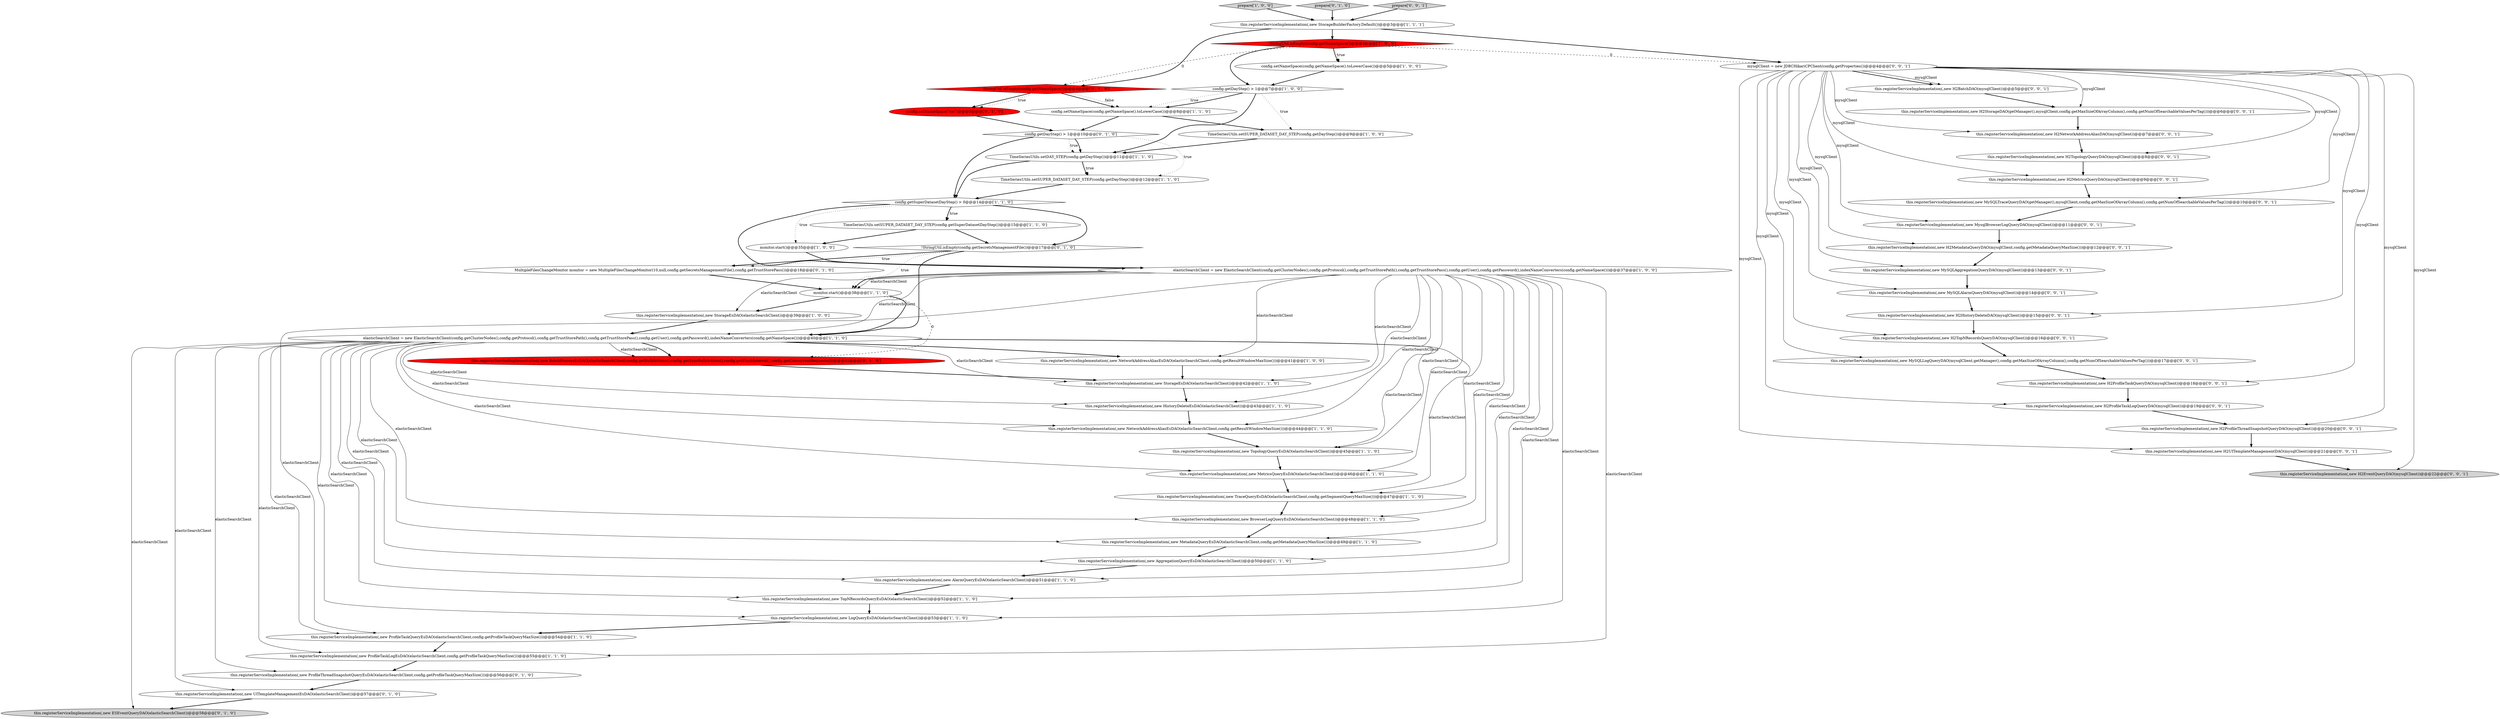 digraph {
11 [style = filled, label = "this.registerServiceImplementation(,new NetworkAddressAliasEsDAO(elasticSearchClient,config.getResultWindowMaxSize()))@@@44@@@['1', '1', '0']", fillcolor = white, shape = ellipse image = "AAA0AAABBB1BBB"];
39 [style = filled, label = "this.registerServiceImplementation(,new BatchProcessEsDAO(elasticSearchClient,config.getBulkActions(),config.getSyncBulkActions(),config.getFlushInterval(),config.getConcurrentRequests()))@@@41@@@['0', '1', '0']", fillcolor = red, shape = ellipse image = "AAA1AAABBB2BBB"];
9 [style = filled, label = "this.registerServiceImplementation(,new MetricsQueryEsDAO(elasticSearchClient))@@@46@@@['1', '1', '0']", fillcolor = white, shape = ellipse image = "AAA0AAABBB1BBB"];
8 [style = filled, label = "config.getDayStep() > 1@@@7@@@['1', '0', '0']", fillcolor = white, shape = diamond image = "AAA0AAABBB1BBB"];
30 [style = filled, label = "config.getSuperDatasetDayStep() > 0@@@14@@@['1', '1', '0']", fillcolor = white, shape = diamond image = "AAA0AAABBB1BBB"];
26 [style = filled, label = "TimeSeriesUtils.setSUPER_DATASET_DAY_STEP(config.getSuperDatasetDayStep())@@@15@@@['1', '1', '0']", fillcolor = white, shape = ellipse image = "AAA0AAABBB1BBB"];
44 [style = filled, label = "this.registerServiceImplementation(,new H2BatchDAO(mysqlClient))@@@5@@@['0', '0', '1']", fillcolor = white, shape = ellipse image = "AAA0AAABBB3BBB"];
18 [style = filled, label = "elasticSearchClient = new ElasticSearchClient(config.getClusterNodes(),config.getProtocol(),config.getTrustStorePath(),config.getTrustStorePass(),config.getUser(),config.getPassword(),indexNameConverters(config.getNameSpace()))@@@40@@@['1', '1', '0']", fillcolor = white, shape = ellipse image = "AAA0AAABBB1BBB"];
31 [style = filled, label = "config.getDayStep() > 1@@@10@@@['0', '1', '0']", fillcolor = white, shape = diamond image = "AAA0AAABBB2BBB"];
10 [style = filled, label = "this.registerServiceImplementation(,new AggregationQueryEsDAO(elasticSearchClient))@@@50@@@['1', '1', '0']", fillcolor = white, shape = ellipse image = "AAA0AAABBB1BBB"];
34 [style = filled, label = "StringUtil.isEmpty(config.getNameSpace())@@@4@@@['0', '1', '0']", fillcolor = red, shape = diamond image = "AAA1AAABBB2BBB"];
38 [style = filled, label = "this.registerServiceImplementation(,new ProfileThreadSnapshotQueryEsDAO(elasticSearchClient,config.getProfileTaskQueryMaxSize()))@@@56@@@['0', '1', '0']", fillcolor = white, shape = ellipse image = "AAA0AAABBB2BBB"];
42 [style = filled, label = "this.registerServiceImplementation(,new H2NetworkAddressAliasDAO(mysqlClient))@@@7@@@['0', '0', '1']", fillcolor = white, shape = ellipse image = "AAA0AAABBB3BBB"];
52 [style = filled, label = "this.registerServiceImplementation(,new MySQLLogQueryDAO(mysqlClient,getManager(),config.getMaxSizeOfArrayColumn(),config.getNumOfSearchableValuesPerTag()))@@@17@@@['0', '0', '1']", fillcolor = white, shape = ellipse image = "AAA0AAABBB3BBB"];
57 [style = filled, label = "this.registerServiceImplementation(,new H2UITemplateManagementDAO(mysqlClient))@@@21@@@['0', '0', '1']", fillcolor = white, shape = ellipse image = "AAA0AAABBB3BBB"];
2 [style = filled, label = "this.registerServiceImplementation(,new AlarmQueryEsDAO(elasticSearchClient))@@@51@@@['1', '1', '0']", fillcolor = white, shape = ellipse image = "AAA0AAABBB1BBB"];
45 [style = filled, label = "this.registerServiceImplementation(,new H2MetricsQueryDAO(mysqlClient))@@@9@@@['0', '0', '1']", fillcolor = white, shape = ellipse image = "AAA0AAABBB3BBB"];
36 [style = filled, label = "config.setNameSpace(\"sw\")@@@5@@@['0', '1', '0']", fillcolor = red, shape = ellipse image = "AAA1AAABBB2BBB"];
55 [style = filled, label = "this.registerServiceImplementation(,new H2ProfileTaskLogQueryDAO(mysqlClient))@@@19@@@['0', '0', '1']", fillcolor = white, shape = ellipse image = "AAA0AAABBB3BBB"];
19 [style = filled, label = "this.registerServiceImplementation(,new StorageEsDAO(elasticSearchClient))@@@39@@@['1', '0', '0']", fillcolor = white, shape = ellipse image = "AAA0AAABBB1BBB"];
28 [style = filled, label = "this.registerServiceImplementation(,new BrowserLogQueryEsDAO(elasticSearchClient))@@@48@@@['1', '1', '0']", fillcolor = white, shape = ellipse image = "AAA0AAABBB1BBB"];
33 [style = filled, label = "this.registerServiceImplementation(,new ESEventQueryDAO(elasticSearchClient))@@@58@@@['0', '1', '0']", fillcolor = lightgray, shape = ellipse image = "AAA0AAABBB2BBB"];
37 [style = filled, label = "MultipleFilesChangeMonitor monitor = new MultipleFilesChangeMonitor(10,null,config.getSecretsManagementFile(),config.getTrustStorePass())@@@18@@@['0', '1', '0']", fillcolor = white, shape = ellipse image = "AAA0AAABBB2BBB"];
46 [style = filled, label = "this.registerServiceImplementation(,new MySQLAlarmQueryDAO(mysqlClient))@@@14@@@['0', '0', '1']", fillcolor = white, shape = ellipse image = "AAA0AAABBB3BBB"];
4 [style = filled, label = "this.registerServiceImplementation(,new ProfileTaskQueryEsDAO(elasticSearchClient,config.getProfileTaskQueryMaxSize()))@@@54@@@['1', '1', '0']", fillcolor = white, shape = ellipse image = "AAA0AAABBB1BBB"];
12 [style = filled, label = "this.registerServiceImplementation(,new MetadataQueryEsDAO(elasticSearchClient,config.getMetadataQueryMaxSize()))@@@49@@@['1', '1', '0']", fillcolor = white, shape = ellipse image = "AAA0AAABBB1BBB"];
53 [style = filled, label = "mysqlClient = new JDBCHikariCPClient(config.getProperties())@@@4@@@['0', '0', '1']", fillcolor = white, shape = ellipse image = "AAA0AAABBB3BBB"];
6 [style = filled, label = "TimeSeriesUtils.setSUPER_DATASET_DAY_STEP(config.getDayStep())@@@9@@@['1', '0', '0']", fillcolor = white, shape = ellipse image = "AAA0AAABBB1BBB"];
54 [style = filled, label = "this.registerServiceImplementation(,new MySQLTraceQueryDAO(getManager(),mysqlClient,config.getMaxSizeOfArrayColumn(),config.getNumOfSearchableValuesPerTag()))@@@10@@@['0', '0', '1']", fillcolor = white, shape = ellipse image = "AAA0AAABBB3BBB"];
41 [style = filled, label = "this.registerServiceImplementation(,new H2StorageDAO(getManager(),mysqlClient,config.getMaxSizeOfArrayColumn(),config.getNumOfSearchableValuesPerTag()))@@@6@@@['0', '0', '1']", fillcolor = white, shape = ellipse image = "AAA0AAABBB3BBB"];
20 [style = filled, label = "this.registerServiceImplementation(,new HistoryDeleteEsDAO(elasticSearchClient))@@@43@@@['1', '1', '0']", fillcolor = white, shape = ellipse image = "AAA0AAABBB1BBB"];
1 [style = filled, label = "this.registerServiceImplementation(,new NetworkAddressAliasEsDAO(elasticSearchClient,config.getResultWindowMaxSize()))@@@41@@@['1', '0', '0']", fillcolor = white, shape = ellipse image = "AAA0AAABBB1BBB"];
43 [style = filled, label = "this.registerServiceImplementation(,new H2TopologyQueryDAO(mysqlClient))@@@8@@@['0', '0', '1']", fillcolor = white, shape = ellipse image = "AAA0AAABBB3BBB"];
14 [style = filled, label = "this.registerServiceImplementation(,new TopNRecordsQueryEsDAO(elasticSearchClient))@@@52@@@['1', '1', '0']", fillcolor = white, shape = ellipse image = "AAA0AAABBB1BBB"];
21 [style = filled, label = "prepare['1', '0', '0']", fillcolor = lightgray, shape = diamond image = "AAA0AAABBB1BBB"];
23 [style = filled, label = "this.registerServiceImplementation(,new TopologyQueryEsDAO(elasticSearchClient))@@@45@@@['1', '1', '0']", fillcolor = white, shape = ellipse image = "AAA0AAABBB1BBB"];
3 [style = filled, label = "this.registerServiceImplementation(,new TraceQueryEsDAO(elasticSearchClient,config.getSegmentQueryMaxSize()))@@@47@@@['1', '1', '0']", fillcolor = white, shape = ellipse image = "AAA0AAABBB1BBB"];
0 [style = filled, label = "!StringUtil.isEmpty(config.getNameSpace())@@@4@@@['1', '0', '0']", fillcolor = red, shape = diamond image = "AAA1AAABBB1BBB"];
13 [style = filled, label = "config.setNameSpace(config.getNameSpace().toLowerCase())@@@8@@@['1', '1', '0']", fillcolor = white, shape = ellipse image = "AAA0AAABBB1BBB"];
15 [style = filled, label = "this.registerServiceImplementation(,new ProfileTaskLogEsDAO(elasticSearchClient,config.getProfileTaskQueryMaxSize()))@@@55@@@['1', '1', '0']", fillcolor = white, shape = ellipse image = "AAA0AAABBB1BBB"];
27 [style = filled, label = "TimeSeriesUtils.setDAY_STEP(config.getDayStep())@@@11@@@['1', '1', '0']", fillcolor = white, shape = ellipse image = "AAA0AAABBB1BBB"];
32 [style = filled, label = "prepare['0', '1', '0']", fillcolor = lightgray, shape = diamond image = "AAA0AAABBB2BBB"];
60 [style = filled, label = "this.registerServiceImplementation(,new H2ProfileTaskQueryDAO(mysqlClient))@@@18@@@['0', '0', '1']", fillcolor = white, shape = ellipse image = "AAA0AAABBB3BBB"];
49 [style = filled, label = "prepare['0', '0', '1']", fillcolor = lightgray, shape = diamond image = "AAA0AAABBB3BBB"];
51 [style = filled, label = "this.registerServiceImplementation(,new H2EventQueryDAO(mysqlClient))@@@22@@@['0', '0', '1']", fillcolor = lightgray, shape = ellipse image = "AAA0AAABBB3BBB"];
5 [style = filled, label = "this.registerServiceImplementation(,new StorageEsDAO(elasticSearchClient))@@@42@@@['1', '1', '0']", fillcolor = white, shape = ellipse image = "AAA0AAABBB1BBB"];
47 [style = filled, label = "this.registerServiceImplementation(,new H2HistoryDeleteDAO(mysqlClient))@@@15@@@['0', '0', '1']", fillcolor = white, shape = ellipse image = "AAA0AAABBB3BBB"];
16 [style = filled, label = "this.registerServiceImplementation(,new StorageBuilderFactory.Default())@@@3@@@['1', '1', '1']", fillcolor = white, shape = ellipse image = "AAA0AAABBB1BBB"];
50 [style = filled, label = "this.registerServiceImplementation(,new H2MetadataQueryDAO(mysqlClient,config.getMetadataQueryMaxSize()))@@@12@@@['0', '0', '1']", fillcolor = white, shape = ellipse image = "AAA0AAABBB3BBB"];
56 [style = filled, label = "this.registerServiceImplementation(,new MySQLAggregationQueryDAO(mysqlClient))@@@13@@@['0', '0', '1']", fillcolor = white, shape = ellipse image = "AAA0AAABBB3BBB"];
25 [style = filled, label = "elasticSearchClient = new ElasticSearchClient(config.getClusterNodes(),config.getProtocol(),config.getTrustStorePath(),config.getTrustStorePass(),config.getUser(),config.getPassword(),indexNameConverters(config.getNameSpace()))@@@37@@@['1', '0', '0']", fillcolor = white, shape = ellipse image = "AAA0AAABBB1BBB"];
22 [style = filled, label = "monitor.start()@@@38@@@['1', '1', '0']", fillcolor = white, shape = ellipse image = "AAA0AAABBB1BBB"];
48 [style = filled, label = "this.registerServiceImplementation(,new H2ProfileThreadSnapshotQueryDAO(mysqlClient))@@@20@@@['0', '0', '1']", fillcolor = white, shape = ellipse image = "AAA0AAABBB3BBB"];
17 [style = filled, label = "TimeSeriesUtils.setSUPER_DATASET_DAY_STEP(config.getDayStep())@@@12@@@['1', '1', '0']", fillcolor = white, shape = ellipse image = "AAA0AAABBB1BBB"];
59 [style = filled, label = "this.registerServiceImplementation(,new H2TopNRecordsQueryDAO(mysqlClient))@@@16@@@['0', '0', '1']", fillcolor = white, shape = ellipse image = "AAA0AAABBB3BBB"];
35 [style = filled, label = "!StringUtil.isEmpty(config.getSecretsManagementFile())@@@17@@@['0', '1', '0']", fillcolor = white, shape = diamond image = "AAA0AAABBB2BBB"];
58 [style = filled, label = "this.registerServiceImplementation(,new MysqlBrowserLogQueryDAO(mysqlClient))@@@11@@@['0', '0', '1']", fillcolor = white, shape = ellipse image = "AAA0AAABBB3BBB"];
29 [style = filled, label = "config.setNameSpace(config.getNameSpace().toLowerCase())@@@5@@@['1', '0', '0']", fillcolor = white, shape = ellipse image = "AAA0AAABBB1BBB"];
40 [style = filled, label = "this.registerServiceImplementation(,new UITemplateManagementEsDAO(elasticSearchClient))@@@57@@@['0', '1', '0']", fillcolor = white, shape = ellipse image = "AAA0AAABBB2BBB"];
24 [style = filled, label = "this.registerServiceImplementation(,new LogQueryEsDAO(elasticSearchClient))@@@53@@@['1', '1', '0']", fillcolor = white, shape = ellipse image = "AAA0AAABBB1BBB"];
7 [style = filled, label = "monitor.start()@@@35@@@['1', '0', '0']", fillcolor = white, shape = ellipse image = "AAA0AAABBB1BBB"];
1->5 [style = bold, label=""];
14->24 [style = bold, label=""];
58->50 [style = bold, label=""];
16->0 [style = bold, label=""];
53->46 [style = solid, label="mysqlClient"];
49->16 [style = bold, label=""];
25->22 [style = bold, label=""];
5->20 [style = bold, label=""];
4->15 [style = bold, label=""];
53->44 [style = bold, label=""];
50->56 [style = bold, label=""];
25->3 [style = solid, label="elasticSearchClient"];
18->28 [style = solid, label="elasticSearchClient"];
53->47 [style = solid, label="mysqlClient"];
53->55 [style = solid, label="mysqlClient"];
18->40 [style = solid, label="elasticSearchClient"];
55->48 [style = bold, label=""];
52->60 [style = bold, label=""];
12->10 [style = bold, label=""];
18->20 [style = solid, label="elasticSearchClient"];
35->37 [style = bold, label=""];
25->22 [style = solid, label="elasticSearchClient"];
2->14 [style = bold, label=""];
53->56 [style = solid, label="mysqlClient"];
31->30 [style = bold, label=""];
0->8 [style = bold, label=""];
27->17 [style = bold, label=""];
26->35 [style = bold, label=""];
31->27 [style = dotted, label="true"];
21->16 [style = bold, label=""];
25->4 [style = solid, label="elasticSearchClient"];
18->15 [style = solid, label="elasticSearchClient"];
0->34 [style = dashed, label="0"];
35->37 [style = dotted, label="true"];
13->31 [style = bold, label=""];
35->22 [style = dotted, label="true"];
8->27 [style = bold, label=""];
18->39 [style = solid, label="elasticSearchClient"];
53->42 [style = solid, label="mysqlClient"];
25->20 [style = solid, label="elasticSearchClient"];
18->33 [style = solid, label="elasticSearchClient"];
15->38 [style = bold, label=""];
53->60 [style = solid, label="mysqlClient"];
19->18 [style = bold, label=""];
35->18 [style = bold, label=""];
26->7 [style = bold, label=""];
57->51 [style = bold, label=""];
30->7 [style = dotted, label="true"];
25->2 [style = solid, label="elasticSearchClient"];
27->30 [style = bold, label=""];
36->31 [style = bold, label=""];
30->26 [style = bold, label=""];
53->57 [style = solid, label="mysqlClient"];
16->34 [style = bold, label=""];
56->46 [style = bold, label=""];
0->29 [style = bold, label=""];
18->14 [style = solid, label="elasticSearchClient"];
43->45 [style = bold, label=""];
54->58 [style = bold, label=""];
53->45 [style = solid, label="mysqlClient"];
60->55 [style = bold, label=""];
22->18 [style = bold, label=""];
18->1 [style = bold, label=""];
31->27 [style = bold, label=""];
34->36 [style = bold, label=""];
31->17 [style = dotted, label="true"];
44->41 [style = bold, label=""];
10->2 [style = bold, label=""];
18->5 [style = solid, label="elasticSearchClient"];
53->52 [style = solid, label="mysqlClient"];
53->51 [style = solid, label="mysqlClient"];
18->10 [style = solid, label="elasticSearchClient"];
53->44 [style = solid, label="mysqlClient"];
18->2 [style = solid, label="elasticSearchClient"];
53->54 [style = solid, label="mysqlClient"];
25->10 [style = solid, label="elasticSearchClient"];
18->3 [style = solid, label="elasticSearchClient"];
22->19 [style = bold, label=""];
25->15 [style = solid, label="elasticSearchClient"];
39->5 [style = bold, label=""];
34->36 [style = dotted, label="true"];
18->38 [style = solid, label="elasticSearchClient"];
25->11 [style = solid, label="elasticSearchClient"];
28->12 [style = bold, label=""];
32->16 [style = bold, label=""];
47->59 [style = bold, label=""];
18->9 [style = solid, label="elasticSearchClient"];
6->27 [style = bold, label=""];
37->22 [style = bold, label=""];
3->28 [style = bold, label=""];
40->33 [style = bold, label=""];
53->48 [style = solid, label="mysqlClient"];
30->35 [style = bold, label=""];
8->6 [style = dotted, label="true"];
18->39 [style = bold, label=""];
25->9 [style = solid, label="elasticSearchClient"];
53->43 [style = solid, label="mysqlClient"];
9->3 [style = bold, label=""];
8->13 [style = dotted, label="true"];
13->6 [style = bold, label=""];
27->17 [style = dotted, label="true"];
38->40 [style = bold, label=""];
25->18 [style = solid, label="elasticSearchClient"];
25->12 [style = solid, label="elasticSearchClient"];
8->13 [style = bold, label=""];
20->11 [style = bold, label=""];
29->8 [style = bold, label=""];
25->14 [style = solid, label="elasticSearchClient"];
42->43 [style = bold, label=""];
48->57 [style = bold, label=""];
53->41 [style = solid, label="mysqlClient"];
53->58 [style = solid, label="mysqlClient"];
34->13 [style = bold, label=""];
18->11 [style = solid, label="elasticSearchClient"];
59->52 [style = bold, label=""];
0->53 [style = dashed, label="0"];
30->25 [style = bold, label=""];
17->30 [style = bold, label=""];
30->26 [style = dotted, label="true"];
46->47 [style = bold, label=""];
53->50 [style = solid, label="mysqlClient"];
16->53 [style = bold, label=""];
53->59 [style = solid, label="mysqlClient"];
18->24 [style = solid, label="elasticSearchClient"];
45->54 [style = bold, label=""];
0->29 [style = dotted, label="true"];
24->4 [style = bold, label=""];
25->28 [style = solid, label="elasticSearchClient"];
25->19 [style = solid, label="elasticSearchClient"];
18->23 [style = solid, label="elasticSearchClient"];
22->39 [style = dashed, label="0"];
34->13 [style = dotted, label="false"];
18->12 [style = solid, label="elasticSearchClient"];
7->25 [style = bold, label=""];
25->1 [style = solid, label="elasticSearchClient"];
25->5 [style = solid, label="elasticSearchClient"];
25->23 [style = solid, label="elasticSearchClient"];
25->24 [style = solid, label="elasticSearchClient"];
18->4 [style = solid, label="elasticSearchClient"];
23->9 [style = bold, label=""];
11->23 [style = bold, label=""];
41->42 [style = bold, label=""];
}
